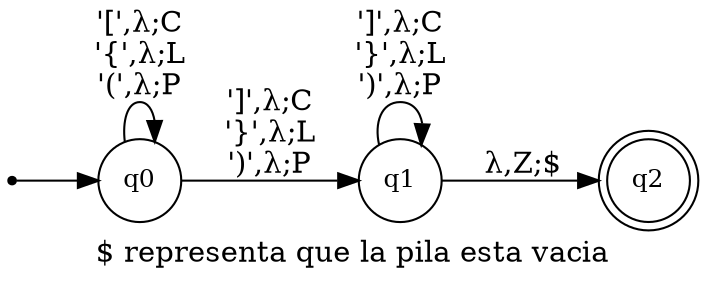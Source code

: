 digraph MaquinaDeEstado{

    rankdir=LR;
    size="8,5"

    node [shape = circle, fontsize=12] q0;
    node [shape = circle, fontsize=12] q1;
    node [shape = doublecircle, fontsize=12] q2;

    node [shape = point ] qi;

    qi -> q0;

    q0 -> q0 [ label = "'[',λ;C\n'{',λ;L\n'(',λ;P"]
    q0 -> q1 [ label = "']',λ;C\n'}',λ;L\n')',λ;P"]
    q1 -> q1 [ label = "']',λ;C\n'}',λ;L\n')',λ;P"]    
    q1 -> q2 [ label = "λ,Z;$"]
    label = "$ representa que la pila esta vacia"
}